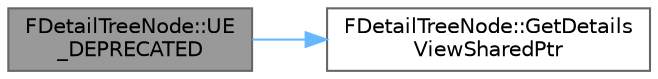 digraph "FDetailTreeNode::UE_DEPRECATED"
{
 // INTERACTIVE_SVG=YES
 // LATEX_PDF_SIZE
  bgcolor="transparent";
  edge [fontname=Helvetica,fontsize=10,labelfontname=Helvetica,labelfontsize=10];
  node [fontname=Helvetica,fontsize=10,shape=box,height=0.2,width=0.4];
  rankdir="LR";
  Node1 [id="Node000001",label="FDetailTreeNode::UE\l_DEPRECATED",height=0.2,width=0.4,color="gray40", fillcolor="grey60", style="filled", fontcolor="black",tooltip=" "];
  Node1 -> Node2 [id="edge1_Node000001_Node000002",color="steelblue1",style="solid",tooltip=" "];
  Node2 [id="Node000002",label="FDetailTreeNode::GetDetails\lViewSharedPtr",height=0.2,width=0.4,color="grey40", fillcolor="white", style="filled",URL="$dc/dfd/classFDetailTreeNode.html#a54fb35163db6940196568d864e45f7da",tooltip=" "];
}
